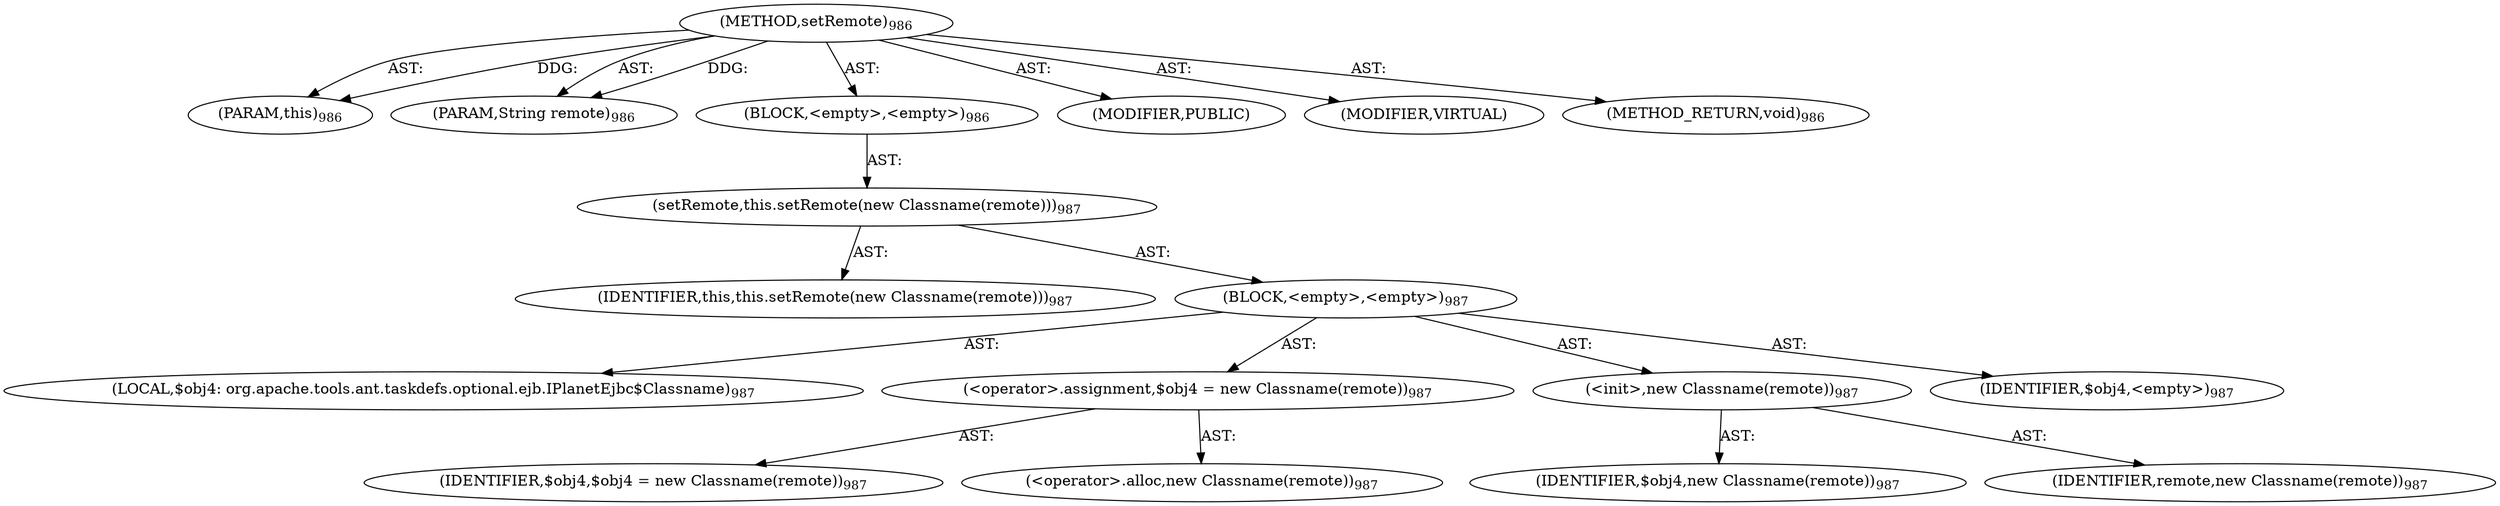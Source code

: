 digraph "setRemote" {  
"111669149728" [label = <(METHOD,setRemote)<SUB>986</SUB>> ]
"115964117006" [label = <(PARAM,this)<SUB>986</SUB>> ]
"115964117073" [label = <(PARAM,String remote)<SUB>986</SUB>> ]
"25769803905" [label = <(BLOCK,&lt;empty&gt;,&lt;empty&gt;)<SUB>986</SUB>> ]
"30064771682" [label = <(setRemote,this.setRemote(new Classname(remote)))<SUB>987</SUB>> ]
"68719476764" [label = <(IDENTIFIER,this,this.setRemote(new Classname(remote)))<SUB>987</SUB>> ]
"25769803906" [label = <(BLOCK,&lt;empty&gt;,&lt;empty&gt;)<SUB>987</SUB>> ]
"94489280559" [label = <(LOCAL,$obj4: org.apache.tools.ant.taskdefs.optional.ejb.IPlanetEjbc$Classname)<SUB>987</SUB>> ]
"30064771683" [label = <(&lt;operator&gt;.assignment,$obj4 = new Classname(remote))<SUB>987</SUB>> ]
"68719477226" [label = <(IDENTIFIER,$obj4,$obj4 = new Classname(remote))<SUB>987</SUB>> ]
"30064771684" [label = <(&lt;operator&gt;.alloc,new Classname(remote))<SUB>987</SUB>> ]
"30064771685" [label = <(&lt;init&gt;,new Classname(remote))<SUB>987</SUB>> ]
"68719477227" [label = <(IDENTIFIER,$obj4,new Classname(remote))<SUB>987</SUB>> ]
"68719477228" [label = <(IDENTIFIER,remote,new Classname(remote))<SUB>987</SUB>> ]
"68719477229" [label = <(IDENTIFIER,$obj4,&lt;empty&gt;)<SUB>987</SUB>> ]
"133143986278" [label = <(MODIFIER,PUBLIC)> ]
"133143986279" [label = <(MODIFIER,VIRTUAL)> ]
"128849018912" [label = <(METHOD_RETURN,void)<SUB>986</SUB>> ]
  "111669149728" -> "115964117006"  [ label = "AST: "] 
  "111669149728" -> "115964117073"  [ label = "AST: "] 
  "111669149728" -> "25769803905"  [ label = "AST: "] 
  "111669149728" -> "133143986278"  [ label = "AST: "] 
  "111669149728" -> "133143986279"  [ label = "AST: "] 
  "111669149728" -> "128849018912"  [ label = "AST: "] 
  "25769803905" -> "30064771682"  [ label = "AST: "] 
  "30064771682" -> "68719476764"  [ label = "AST: "] 
  "30064771682" -> "25769803906"  [ label = "AST: "] 
  "25769803906" -> "94489280559"  [ label = "AST: "] 
  "25769803906" -> "30064771683"  [ label = "AST: "] 
  "25769803906" -> "30064771685"  [ label = "AST: "] 
  "25769803906" -> "68719477229"  [ label = "AST: "] 
  "30064771683" -> "68719477226"  [ label = "AST: "] 
  "30064771683" -> "30064771684"  [ label = "AST: "] 
  "30064771685" -> "68719477227"  [ label = "AST: "] 
  "30064771685" -> "68719477228"  [ label = "AST: "] 
  "111669149728" -> "115964117006"  [ label = "DDG: "] 
  "111669149728" -> "115964117073"  [ label = "DDG: "] 
}
